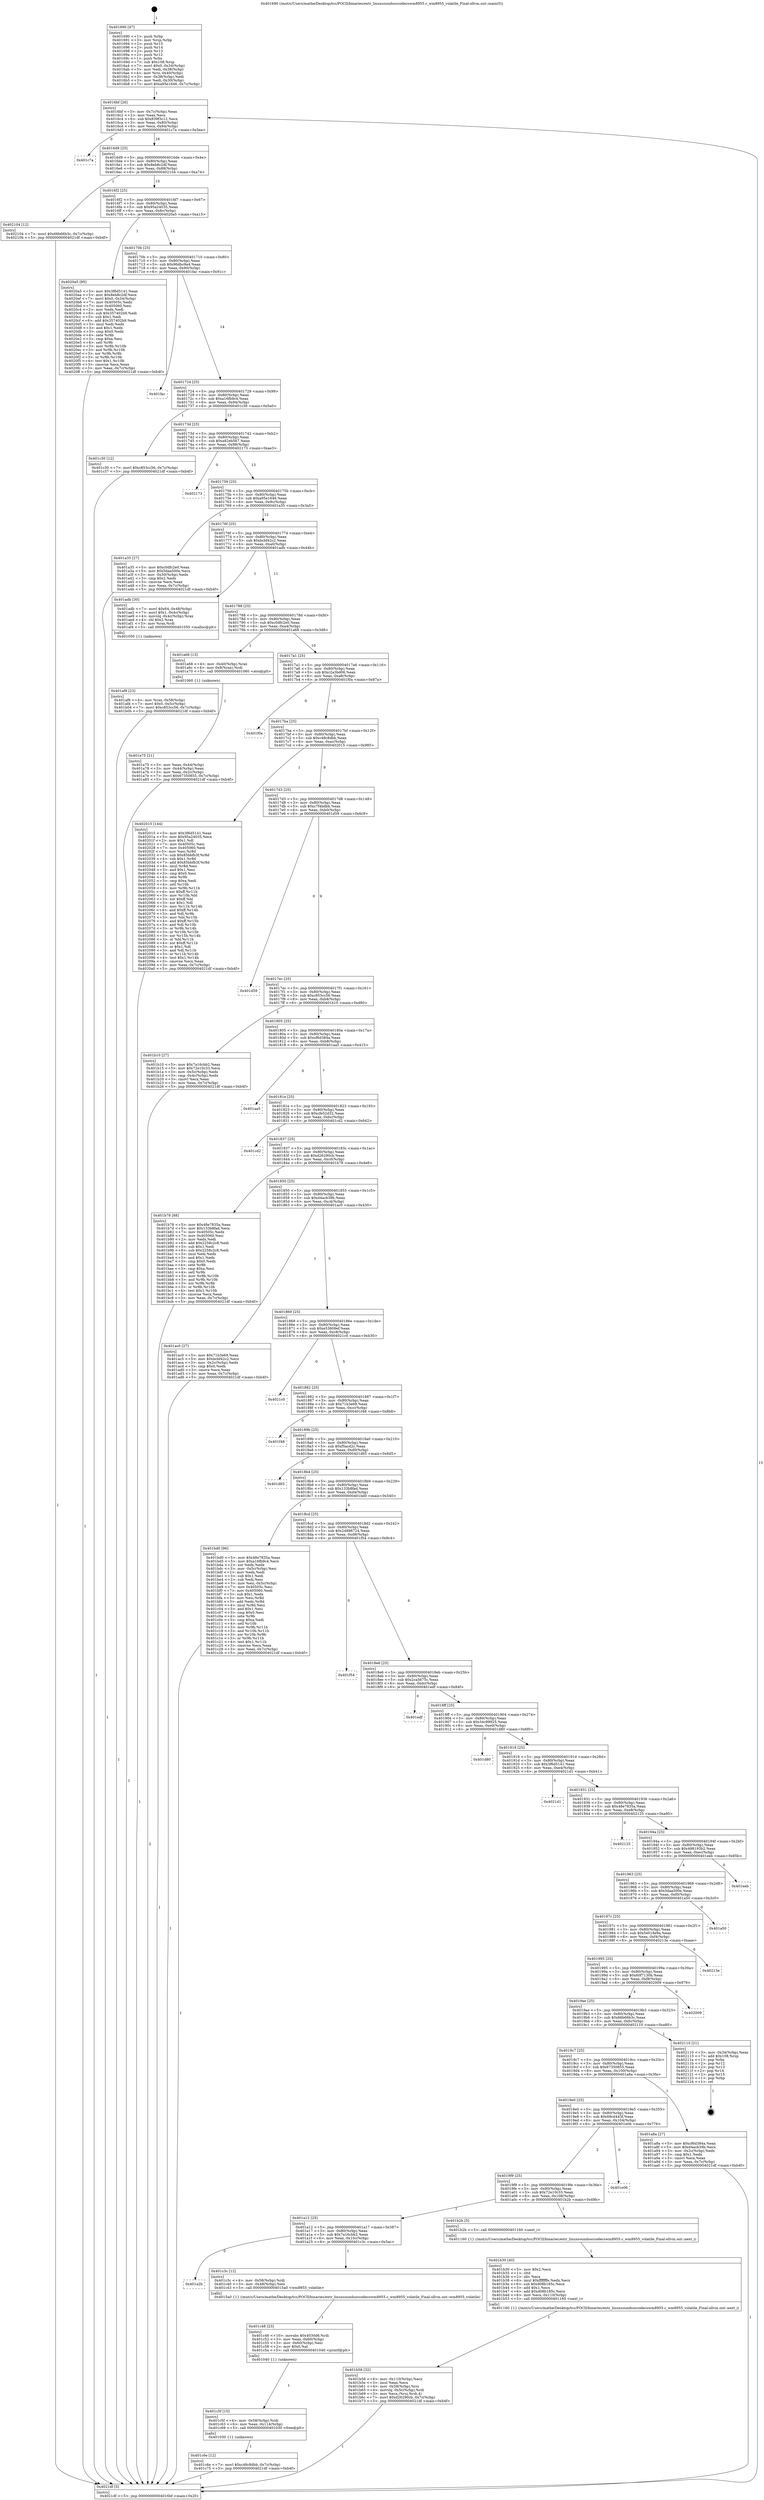 digraph "0x401690" {
  label = "0x401690 (/mnt/c/Users/mathe/Desktop/tcc/POCII/binaries/extr_linuxsoundsoccodecswm8955.c_wm8955_volatile_Final-ollvm.out::main(0))"
  labelloc = "t"
  node[shape=record]

  Entry [label="",width=0.3,height=0.3,shape=circle,fillcolor=black,style=filled]
  "0x4016bf" [label="{
     0x4016bf [26]\l
     | [instrs]\l
     &nbsp;&nbsp;0x4016bf \<+3\>: mov -0x7c(%rbp),%eax\l
     &nbsp;&nbsp;0x4016c2 \<+2\>: mov %eax,%ecx\l
     &nbsp;&nbsp;0x4016c4 \<+6\>: sub $0x839f3c12,%ecx\l
     &nbsp;&nbsp;0x4016ca \<+3\>: mov %eax,-0x80(%rbp)\l
     &nbsp;&nbsp;0x4016cd \<+6\>: mov %ecx,-0x84(%rbp)\l
     &nbsp;&nbsp;0x4016d3 \<+6\>: je 0000000000401c7a \<main+0x5ea\>\l
  }"]
  "0x401c7a" [label="{
     0x401c7a\l
  }", style=dashed]
  "0x4016d9" [label="{
     0x4016d9 [25]\l
     | [instrs]\l
     &nbsp;&nbsp;0x4016d9 \<+5\>: jmp 00000000004016de \<main+0x4e\>\l
     &nbsp;&nbsp;0x4016de \<+3\>: mov -0x80(%rbp),%eax\l
     &nbsp;&nbsp;0x4016e1 \<+5\>: sub $0x8eb8c2df,%eax\l
     &nbsp;&nbsp;0x4016e6 \<+6\>: mov %eax,-0x88(%rbp)\l
     &nbsp;&nbsp;0x4016ec \<+6\>: je 0000000000402104 \<main+0xa74\>\l
  }"]
  Exit [label="",width=0.3,height=0.3,shape=circle,fillcolor=black,style=filled,peripheries=2]
  "0x402104" [label="{
     0x402104 [12]\l
     | [instrs]\l
     &nbsp;&nbsp;0x402104 \<+7\>: movl $0x66b66b3c,-0x7c(%rbp)\l
     &nbsp;&nbsp;0x40210b \<+5\>: jmp 00000000004021df \<main+0xb4f\>\l
  }"]
  "0x4016f2" [label="{
     0x4016f2 [25]\l
     | [instrs]\l
     &nbsp;&nbsp;0x4016f2 \<+5\>: jmp 00000000004016f7 \<main+0x67\>\l
     &nbsp;&nbsp;0x4016f7 \<+3\>: mov -0x80(%rbp),%eax\l
     &nbsp;&nbsp;0x4016fa \<+5\>: sub $0x95a24035,%eax\l
     &nbsp;&nbsp;0x4016ff \<+6\>: mov %eax,-0x8c(%rbp)\l
     &nbsp;&nbsp;0x401705 \<+6\>: je 00000000004020a5 \<main+0xa15\>\l
  }"]
  "0x401c6e" [label="{
     0x401c6e [12]\l
     | [instrs]\l
     &nbsp;&nbsp;0x401c6e \<+7\>: movl $0xc48c8dbb,-0x7c(%rbp)\l
     &nbsp;&nbsp;0x401c75 \<+5\>: jmp 00000000004021df \<main+0xb4f\>\l
  }"]
  "0x4020a5" [label="{
     0x4020a5 [95]\l
     | [instrs]\l
     &nbsp;&nbsp;0x4020a5 \<+5\>: mov $0x3f6d5141,%eax\l
     &nbsp;&nbsp;0x4020aa \<+5\>: mov $0x8eb8c2df,%ecx\l
     &nbsp;&nbsp;0x4020af \<+7\>: movl $0x0,-0x34(%rbp)\l
     &nbsp;&nbsp;0x4020b6 \<+7\>: mov 0x40505c,%edx\l
     &nbsp;&nbsp;0x4020bd \<+7\>: mov 0x405060,%esi\l
     &nbsp;&nbsp;0x4020c4 \<+2\>: mov %edx,%edi\l
     &nbsp;&nbsp;0x4020c6 \<+6\>: sub $0x357402b9,%edi\l
     &nbsp;&nbsp;0x4020cc \<+3\>: sub $0x1,%edi\l
     &nbsp;&nbsp;0x4020cf \<+6\>: add $0x357402b9,%edi\l
     &nbsp;&nbsp;0x4020d5 \<+3\>: imul %edi,%edx\l
     &nbsp;&nbsp;0x4020d8 \<+3\>: and $0x1,%edx\l
     &nbsp;&nbsp;0x4020db \<+3\>: cmp $0x0,%edx\l
     &nbsp;&nbsp;0x4020de \<+4\>: sete %r8b\l
     &nbsp;&nbsp;0x4020e2 \<+3\>: cmp $0xa,%esi\l
     &nbsp;&nbsp;0x4020e5 \<+4\>: setl %r9b\l
     &nbsp;&nbsp;0x4020e9 \<+3\>: mov %r8b,%r10b\l
     &nbsp;&nbsp;0x4020ec \<+3\>: and %r9b,%r10b\l
     &nbsp;&nbsp;0x4020ef \<+3\>: xor %r9b,%r8b\l
     &nbsp;&nbsp;0x4020f2 \<+3\>: or %r8b,%r10b\l
     &nbsp;&nbsp;0x4020f5 \<+4\>: test $0x1,%r10b\l
     &nbsp;&nbsp;0x4020f9 \<+3\>: cmovne %ecx,%eax\l
     &nbsp;&nbsp;0x4020fc \<+3\>: mov %eax,-0x7c(%rbp)\l
     &nbsp;&nbsp;0x4020ff \<+5\>: jmp 00000000004021df \<main+0xb4f\>\l
  }"]
  "0x40170b" [label="{
     0x40170b [25]\l
     | [instrs]\l
     &nbsp;&nbsp;0x40170b \<+5\>: jmp 0000000000401710 \<main+0x80\>\l
     &nbsp;&nbsp;0x401710 \<+3\>: mov -0x80(%rbp),%eax\l
     &nbsp;&nbsp;0x401713 \<+5\>: sub $0x96dbc9a4,%eax\l
     &nbsp;&nbsp;0x401718 \<+6\>: mov %eax,-0x90(%rbp)\l
     &nbsp;&nbsp;0x40171e \<+6\>: je 0000000000401fac \<main+0x91c\>\l
  }"]
  "0x401c5f" [label="{
     0x401c5f [15]\l
     | [instrs]\l
     &nbsp;&nbsp;0x401c5f \<+4\>: mov -0x58(%rbp),%rdi\l
     &nbsp;&nbsp;0x401c63 \<+6\>: mov %eax,-0x114(%rbp)\l
     &nbsp;&nbsp;0x401c69 \<+5\>: call 0000000000401030 \<free@plt\>\l
     | [calls]\l
     &nbsp;&nbsp;0x401030 \{1\} (unknown)\l
  }"]
  "0x401fac" [label="{
     0x401fac\l
  }", style=dashed]
  "0x401724" [label="{
     0x401724 [25]\l
     | [instrs]\l
     &nbsp;&nbsp;0x401724 \<+5\>: jmp 0000000000401729 \<main+0x99\>\l
     &nbsp;&nbsp;0x401729 \<+3\>: mov -0x80(%rbp),%eax\l
     &nbsp;&nbsp;0x40172c \<+5\>: sub $0xa16fb9c4,%eax\l
     &nbsp;&nbsp;0x401731 \<+6\>: mov %eax,-0x94(%rbp)\l
     &nbsp;&nbsp;0x401737 \<+6\>: je 0000000000401c30 \<main+0x5a0\>\l
  }"]
  "0x401c48" [label="{
     0x401c48 [23]\l
     | [instrs]\l
     &nbsp;&nbsp;0x401c48 \<+10\>: movabs $0x4030d6,%rdi\l
     &nbsp;&nbsp;0x401c52 \<+3\>: mov %eax,-0x60(%rbp)\l
     &nbsp;&nbsp;0x401c55 \<+3\>: mov -0x60(%rbp),%esi\l
     &nbsp;&nbsp;0x401c58 \<+2\>: mov $0x0,%al\l
     &nbsp;&nbsp;0x401c5a \<+5\>: call 0000000000401040 \<printf@plt\>\l
     | [calls]\l
     &nbsp;&nbsp;0x401040 \{1\} (unknown)\l
  }"]
  "0x401c30" [label="{
     0x401c30 [12]\l
     | [instrs]\l
     &nbsp;&nbsp;0x401c30 \<+7\>: movl $0xc853cc56,-0x7c(%rbp)\l
     &nbsp;&nbsp;0x401c37 \<+5\>: jmp 00000000004021df \<main+0xb4f\>\l
  }"]
  "0x40173d" [label="{
     0x40173d [25]\l
     | [instrs]\l
     &nbsp;&nbsp;0x40173d \<+5\>: jmp 0000000000401742 \<main+0xb2\>\l
     &nbsp;&nbsp;0x401742 \<+3\>: mov -0x80(%rbp),%eax\l
     &nbsp;&nbsp;0x401745 \<+5\>: sub $0xa82eb567,%eax\l
     &nbsp;&nbsp;0x40174a \<+6\>: mov %eax,-0x98(%rbp)\l
     &nbsp;&nbsp;0x401750 \<+6\>: je 0000000000402173 \<main+0xae3\>\l
  }"]
  "0x401a2b" [label="{
     0x401a2b\l
  }", style=dashed]
  "0x402173" [label="{
     0x402173\l
  }", style=dashed]
  "0x401756" [label="{
     0x401756 [25]\l
     | [instrs]\l
     &nbsp;&nbsp;0x401756 \<+5\>: jmp 000000000040175b \<main+0xcb\>\l
     &nbsp;&nbsp;0x40175b \<+3\>: mov -0x80(%rbp),%eax\l
     &nbsp;&nbsp;0x40175e \<+5\>: sub $0xa95e1646,%eax\l
     &nbsp;&nbsp;0x401763 \<+6\>: mov %eax,-0x9c(%rbp)\l
     &nbsp;&nbsp;0x401769 \<+6\>: je 0000000000401a35 \<main+0x3a5\>\l
  }"]
  "0x401c3c" [label="{
     0x401c3c [12]\l
     | [instrs]\l
     &nbsp;&nbsp;0x401c3c \<+4\>: mov -0x58(%rbp),%rdi\l
     &nbsp;&nbsp;0x401c40 \<+3\>: mov -0x48(%rbp),%esi\l
     &nbsp;&nbsp;0x401c43 \<+5\>: call 00000000004015a0 \<wm8955_volatile\>\l
     | [calls]\l
     &nbsp;&nbsp;0x4015a0 \{1\} (/mnt/c/Users/mathe/Desktop/tcc/POCII/binaries/extr_linuxsoundsoccodecswm8955.c_wm8955_volatile_Final-ollvm.out::wm8955_volatile)\l
  }"]
  "0x401a35" [label="{
     0x401a35 [27]\l
     | [instrs]\l
     &nbsp;&nbsp;0x401a35 \<+5\>: mov $0xc0dfc2e0,%eax\l
     &nbsp;&nbsp;0x401a3a \<+5\>: mov $0x5daa500e,%ecx\l
     &nbsp;&nbsp;0x401a3f \<+3\>: mov -0x30(%rbp),%edx\l
     &nbsp;&nbsp;0x401a42 \<+3\>: cmp $0x2,%edx\l
     &nbsp;&nbsp;0x401a45 \<+3\>: cmovne %ecx,%eax\l
     &nbsp;&nbsp;0x401a48 \<+3\>: mov %eax,-0x7c(%rbp)\l
     &nbsp;&nbsp;0x401a4b \<+5\>: jmp 00000000004021df \<main+0xb4f\>\l
  }"]
  "0x40176f" [label="{
     0x40176f [25]\l
     | [instrs]\l
     &nbsp;&nbsp;0x40176f \<+5\>: jmp 0000000000401774 \<main+0xe4\>\l
     &nbsp;&nbsp;0x401774 \<+3\>: mov -0x80(%rbp),%eax\l
     &nbsp;&nbsp;0x401777 \<+5\>: sub $0xbcbf42c2,%eax\l
     &nbsp;&nbsp;0x40177c \<+6\>: mov %eax,-0xa0(%rbp)\l
     &nbsp;&nbsp;0x401782 \<+6\>: je 0000000000401adb \<main+0x44b\>\l
  }"]
  "0x4021df" [label="{
     0x4021df [5]\l
     | [instrs]\l
     &nbsp;&nbsp;0x4021df \<+5\>: jmp 00000000004016bf \<main+0x2f\>\l
  }"]
  "0x401690" [label="{
     0x401690 [47]\l
     | [instrs]\l
     &nbsp;&nbsp;0x401690 \<+1\>: push %rbp\l
     &nbsp;&nbsp;0x401691 \<+3\>: mov %rsp,%rbp\l
     &nbsp;&nbsp;0x401694 \<+2\>: push %r15\l
     &nbsp;&nbsp;0x401696 \<+2\>: push %r14\l
     &nbsp;&nbsp;0x401698 \<+2\>: push %r13\l
     &nbsp;&nbsp;0x40169a \<+2\>: push %r12\l
     &nbsp;&nbsp;0x40169c \<+1\>: push %rbx\l
     &nbsp;&nbsp;0x40169d \<+7\>: sub $0x108,%rsp\l
     &nbsp;&nbsp;0x4016a4 \<+7\>: movl $0x0,-0x34(%rbp)\l
     &nbsp;&nbsp;0x4016ab \<+3\>: mov %edi,-0x38(%rbp)\l
     &nbsp;&nbsp;0x4016ae \<+4\>: mov %rsi,-0x40(%rbp)\l
     &nbsp;&nbsp;0x4016b2 \<+3\>: mov -0x38(%rbp),%edi\l
     &nbsp;&nbsp;0x4016b5 \<+3\>: mov %edi,-0x30(%rbp)\l
     &nbsp;&nbsp;0x4016b8 \<+7\>: movl $0xa95e1646,-0x7c(%rbp)\l
  }"]
  "0x401b58" [label="{
     0x401b58 [32]\l
     | [instrs]\l
     &nbsp;&nbsp;0x401b58 \<+6\>: mov -0x110(%rbp),%ecx\l
     &nbsp;&nbsp;0x401b5e \<+3\>: imul %eax,%ecx\l
     &nbsp;&nbsp;0x401b61 \<+4\>: mov -0x58(%rbp),%rsi\l
     &nbsp;&nbsp;0x401b65 \<+4\>: movslq -0x5c(%rbp),%rdi\l
     &nbsp;&nbsp;0x401b69 \<+3\>: mov %ecx,(%rsi,%rdi,4)\l
     &nbsp;&nbsp;0x401b6c \<+7\>: movl $0xd26290cb,-0x7c(%rbp)\l
     &nbsp;&nbsp;0x401b73 \<+5\>: jmp 00000000004021df \<main+0xb4f\>\l
  }"]
  "0x401adb" [label="{
     0x401adb [30]\l
     | [instrs]\l
     &nbsp;&nbsp;0x401adb \<+7\>: movl $0x64,-0x48(%rbp)\l
     &nbsp;&nbsp;0x401ae2 \<+7\>: movl $0x1,-0x4c(%rbp)\l
     &nbsp;&nbsp;0x401ae9 \<+4\>: movslq -0x4c(%rbp),%rax\l
     &nbsp;&nbsp;0x401aed \<+4\>: shl $0x2,%rax\l
     &nbsp;&nbsp;0x401af1 \<+3\>: mov %rax,%rdi\l
     &nbsp;&nbsp;0x401af4 \<+5\>: call 0000000000401050 \<malloc@plt\>\l
     | [calls]\l
     &nbsp;&nbsp;0x401050 \{1\} (unknown)\l
  }"]
  "0x401788" [label="{
     0x401788 [25]\l
     | [instrs]\l
     &nbsp;&nbsp;0x401788 \<+5\>: jmp 000000000040178d \<main+0xfd\>\l
     &nbsp;&nbsp;0x40178d \<+3\>: mov -0x80(%rbp),%eax\l
     &nbsp;&nbsp;0x401790 \<+5\>: sub $0xc0dfc2e0,%eax\l
     &nbsp;&nbsp;0x401795 \<+6\>: mov %eax,-0xa4(%rbp)\l
     &nbsp;&nbsp;0x40179b \<+6\>: je 0000000000401a68 \<main+0x3d8\>\l
  }"]
  "0x401b30" [label="{
     0x401b30 [40]\l
     | [instrs]\l
     &nbsp;&nbsp;0x401b30 \<+5\>: mov $0x2,%ecx\l
     &nbsp;&nbsp;0x401b35 \<+1\>: cltd\l
     &nbsp;&nbsp;0x401b36 \<+2\>: idiv %ecx\l
     &nbsp;&nbsp;0x401b38 \<+6\>: imul $0xfffffffe,%edx,%ecx\l
     &nbsp;&nbsp;0x401b3e \<+6\>: sub $0xd08b185c,%ecx\l
     &nbsp;&nbsp;0x401b44 \<+3\>: add $0x1,%ecx\l
     &nbsp;&nbsp;0x401b47 \<+6\>: add $0xd08b185c,%ecx\l
     &nbsp;&nbsp;0x401b4d \<+6\>: mov %ecx,-0x110(%rbp)\l
     &nbsp;&nbsp;0x401b53 \<+5\>: call 0000000000401160 \<next_i\>\l
     | [calls]\l
     &nbsp;&nbsp;0x401160 \{1\} (/mnt/c/Users/mathe/Desktop/tcc/POCII/binaries/extr_linuxsoundsoccodecswm8955.c_wm8955_volatile_Final-ollvm.out::next_i)\l
  }"]
  "0x401a68" [label="{
     0x401a68 [13]\l
     | [instrs]\l
     &nbsp;&nbsp;0x401a68 \<+4\>: mov -0x40(%rbp),%rax\l
     &nbsp;&nbsp;0x401a6c \<+4\>: mov 0x8(%rax),%rdi\l
     &nbsp;&nbsp;0x401a70 \<+5\>: call 0000000000401060 \<atoi@plt\>\l
     | [calls]\l
     &nbsp;&nbsp;0x401060 \{1\} (unknown)\l
  }"]
  "0x4017a1" [label="{
     0x4017a1 [25]\l
     | [instrs]\l
     &nbsp;&nbsp;0x4017a1 \<+5\>: jmp 00000000004017a6 \<main+0x116\>\l
     &nbsp;&nbsp;0x4017a6 \<+3\>: mov -0x80(%rbp),%eax\l
     &nbsp;&nbsp;0x4017a9 \<+5\>: sub $0xc2a3bd06,%eax\l
     &nbsp;&nbsp;0x4017ae \<+6\>: mov %eax,-0xa8(%rbp)\l
     &nbsp;&nbsp;0x4017b4 \<+6\>: je 0000000000401f0a \<main+0x87a\>\l
  }"]
  "0x401a75" [label="{
     0x401a75 [21]\l
     | [instrs]\l
     &nbsp;&nbsp;0x401a75 \<+3\>: mov %eax,-0x44(%rbp)\l
     &nbsp;&nbsp;0x401a78 \<+3\>: mov -0x44(%rbp),%eax\l
     &nbsp;&nbsp;0x401a7b \<+3\>: mov %eax,-0x2c(%rbp)\l
     &nbsp;&nbsp;0x401a7e \<+7\>: movl $0x67350855,-0x7c(%rbp)\l
     &nbsp;&nbsp;0x401a85 \<+5\>: jmp 00000000004021df \<main+0xb4f\>\l
  }"]
  "0x401a12" [label="{
     0x401a12 [25]\l
     | [instrs]\l
     &nbsp;&nbsp;0x401a12 \<+5\>: jmp 0000000000401a17 \<main+0x387\>\l
     &nbsp;&nbsp;0x401a17 \<+3\>: mov -0x80(%rbp),%eax\l
     &nbsp;&nbsp;0x401a1a \<+5\>: sub $0x7a16cbb2,%eax\l
     &nbsp;&nbsp;0x401a1f \<+6\>: mov %eax,-0x10c(%rbp)\l
     &nbsp;&nbsp;0x401a25 \<+6\>: je 0000000000401c3c \<main+0x5ac\>\l
  }"]
  "0x401f0a" [label="{
     0x401f0a\l
  }", style=dashed]
  "0x4017ba" [label="{
     0x4017ba [25]\l
     | [instrs]\l
     &nbsp;&nbsp;0x4017ba \<+5\>: jmp 00000000004017bf \<main+0x12f\>\l
     &nbsp;&nbsp;0x4017bf \<+3\>: mov -0x80(%rbp),%eax\l
     &nbsp;&nbsp;0x4017c2 \<+5\>: sub $0xc48c8dbb,%eax\l
     &nbsp;&nbsp;0x4017c7 \<+6\>: mov %eax,-0xac(%rbp)\l
     &nbsp;&nbsp;0x4017cd \<+6\>: je 0000000000402015 \<main+0x985\>\l
  }"]
  "0x401b2b" [label="{
     0x401b2b [5]\l
     | [instrs]\l
     &nbsp;&nbsp;0x401b2b \<+5\>: call 0000000000401160 \<next_i\>\l
     | [calls]\l
     &nbsp;&nbsp;0x401160 \{1\} (/mnt/c/Users/mathe/Desktop/tcc/POCII/binaries/extr_linuxsoundsoccodecswm8955.c_wm8955_volatile_Final-ollvm.out::next_i)\l
  }"]
  "0x402015" [label="{
     0x402015 [144]\l
     | [instrs]\l
     &nbsp;&nbsp;0x402015 \<+5\>: mov $0x3f6d5141,%eax\l
     &nbsp;&nbsp;0x40201a \<+5\>: mov $0x95a24035,%ecx\l
     &nbsp;&nbsp;0x40201f \<+2\>: mov $0x1,%dl\l
     &nbsp;&nbsp;0x402021 \<+7\>: mov 0x40505c,%esi\l
     &nbsp;&nbsp;0x402028 \<+7\>: mov 0x405060,%edi\l
     &nbsp;&nbsp;0x40202f \<+3\>: mov %esi,%r8d\l
     &nbsp;&nbsp;0x402032 \<+7\>: sub $0x85bbfb3f,%r8d\l
     &nbsp;&nbsp;0x402039 \<+4\>: sub $0x1,%r8d\l
     &nbsp;&nbsp;0x40203d \<+7\>: add $0x85bbfb3f,%r8d\l
     &nbsp;&nbsp;0x402044 \<+4\>: imul %r8d,%esi\l
     &nbsp;&nbsp;0x402048 \<+3\>: and $0x1,%esi\l
     &nbsp;&nbsp;0x40204b \<+3\>: cmp $0x0,%esi\l
     &nbsp;&nbsp;0x40204e \<+4\>: sete %r9b\l
     &nbsp;&nbsp;0x402052 \<+3\>: cmp $0xa,%edi\l
     &nbsp;&nbsp;0x402055 \<+4\>: setl %r10b\l
     &nbsp;&nbsp;0x402059 \<+3\>: mov %r9b,%r11b\l
     &nbsp;&nbsp;0x40205c \<+4\>: xor $0xff,%r11b\l
     &nbsp;&nbsp;0x402060 \<+3\>: mov %r10b,%bl\l
     &nbsp;&nbsp;0x402063 \<+3\>: xor $0xff,%bl\l
     &nbsp;&nbsp;0x402066 \<+3\>: xor $0x1,%dl\l
     &nbsp;&nbsp;0x402069 \<+3\>: mov %r11b,%r14b\l
     &nbsp;&nbsp;0x40206c \<+4\>: and $0xff,%r14b\l
     &nbsp;&nbsp;0x402070 \<+3\>: and %dl,%r9b\l
     &nbsp;&nbsp;0x402073 \<+3\>: mov %bl,%r15b\l
     &nbsp;&nbsp;0x402076 \<+4\>: and $0xff,%r15b\l
     &nbsp;&nbsp;0x40207a \<+3\>: and %dl,%r10b\l
     &nbsp;&nbsp;0x40207d \<+3\>: or %r9b,%r14b\l
     &nbsp;&nbsp;0x402080 \<+3\>: or %r10b,%r15b\l
     &nbsp;&nbsp;0x402083 \<+3\>: xor %r15b,%r14b\l
     &nbsp;&nbsp;0x402086 \<+3\>: or %bl,%r11b\l
     &nbsp;&nbsp;0x402089 \<+4\>: xor $0xff,%r11b\l
     &nbsp;&nbsp;0x40208d \<+3\>: or $0x1,%dl\l
     &nbsp;&nbsp;0x402090 \<+3\>: and %dl,%r11b\l
     &nbsp;&nbsp;0x402093 \<+3\>: or %r11b,%r14b\l
     &nbsp;&nbsp;0x402096 \<+4\>: test $0x1,%r14b\l
     &nbsp;&nbsp;0x40209a \<+3\>: cmovne %ecx,%eax\l
     &nbsp;&nbsp;0x40209d \<+3\>: mov %eax,-0x7c(%rbp)\l
     &nbsp;&nbsp;0x4020a0 \<+5\>: jmp 00000000004021df \<main+0xb4f\>\l
  }"]
  "0x4017d3" [label="{
     0x4017d3 [25]\l
     | [instrs]\l
     &nbsp;&nbsp;0x4017d3 \<+5\>: jmp 00000000004017d8 \<main+0x148\>\l
     &nbsp;&nbsp;0x4017d8 \<+3\>: mov -0x80(%rbp),%eax\l
     &nbsp;&nbsp;0x4017db \<+5\>: sub $0xc7f4bdbb,%eax\l
     &nbsp;&nbsp;0x4017e0 \<+6\>: mov %eax,-0xb0(%rbp)\l
     &nbsp;&nbsp;0x4017e6 \<+6\>: je 0000000000401d59 \<main+0x6c9\>\l
  }"]
  "0x4019f9" [label="{
     0x4019f9 [25]\l
     | [instrs]\l
     &nbsp;&nbsp;0x4019f9 \<+5\>: jmp 00000000004019fe \<main+0x36e\>\l
     &nbsp;&nbsp;0x4019fe \<+3\>: mov -0x80(%rbp),%eax\l
     &nbsp;&nbsp;0x401a01 \<+5\>: sub $0x72e10c33,%eax\l
     &nbsp;&nbsp;0x401a06 \<+6\>: mov %eax,-0x108(%rbp)\l
     &nbsp;&nbsp;0x401a0c \<+6\>: je 0000000000401b2b \<main+0x49b\>\l
  }"]
  "0x401d59" [label="{
     0x401d59\l
  }", style=dashed]
  "0x4017ec" [label="{
     0x4017ec [25]\l
     | [instrs]\l
     &nbsp;&nbsp;0x4017ec \<+5\>: jmp 00000000004017f1 \<main+0x161\>\l
     &nbsp;&nbsp;0x4017f1 \<+3\>: mov -0x80(%rbp),%eax\l
     &nbsp;&nbsp;0x4017f4 \<+5\>: sub $0xc853cc56,%eax\l
     &nbsp;&nbsp;0x4017f9 \<+6\>: mov %eax,-0xb4(%rbp)\l
     &nbsp;&nbsp;0x4017ff \<+6\>: je 0000000000401b10 \<main+0x480\>\l
  }"]
  "0x401e06" [label="{
     0x401e06\l
  }", style=dashed]
  "0x401b10" [label="{
     0x401b10 [27]\l
     | [instrs]\l
     &nbsp;&nbsp;0x401b10 \<+5\>: mov $0x7a16cbb2,%eax\l
     &nbsp;&nbsp;0x401b15 \<+5\>: mov $0x72e10c33,%ecx\l
     &nbsp;&nbsp;0x401b1a \<+3\>: mov -0x5c(%rbp),%edx\l
     &nbsp;&nbsp;0x401b1d \<+3\>: cmp -0x4c(%rbp),%edx\l
     &nbsp;&nbsp;0x401b20 \<+3\>: cmovl %ecx,%eax\l
     &nbsp;&nbsp;0x401b23 \<+3\>: mov %eax,-0x7c(%rbp)\l
     &nbsp;&nbsp;0x401b26 \<+5\>: jmp 00000000004021df \<main+0xb4f\>\l
  }"]
  "0x401805" [label="{
     0x401805 [25]\l
     | [instrs]\l
     &nbsp;&nbsp;0x401805 \<+5\>: jmp 000000000040180a \<main+0x17a\>\l
     &nbsp;&nbsp;0x40180a \<+3\>: mov -0x80(%rbp),%eax\l
     &nbsp;&nbsp;0x40180d \<+5\>: sub $0xcf6d384a,%eax\l
     &nbsp;&nbsp;0x401812 \<+6\>: mov %eax,-0xb8(%rbp)\l
     &nbsp;&nbsp;0x401818 \<+6\>: je 0000000000401aa5 \<main+0x415\>\l
  }"]
  "0x401af9" [label="{
     0x401af9 [23]\l
     | [instrs]\l
     &nbsp;&nbsp;0x401af9 \<+4\>: mov %rax,-0x58(%rbp)\l
     &nbsp;&nbsp;0x401afd \<+7\>: movl $0x0,-0x5c(%rbp)\l
     &nbsp;&nbsp;0x401b04 \<+7\>: movl $0xc853cc56,-0x7c(%rbp)\l
     &nbsp;&nbsp;0x401b0b \<+5\>: jmp 00000000004021df \<main+0xb4f\>\l
  }"]
  "0x401aa5" [label="{
     0x401aa5\l
  }", style=dashed]
  "0x40181e" [label="{
     0x40181e [25]\l
     | [instrs]\l
     &nbsp;&nbsp;0x40181e \<+5\>: jmp 0000000000401823 \<main+0x193\>\l
     &nbsp;&nbsp;0x401823 \<+3\>: mov -0x80(%rbp),%eax\l
     &nbsp;&nbsp;0x401826 \<+5\>: sub $0xcfe52d32,%eax\l
     &nbsp;&nbsp;0x40182b \<+6\>: mov %eax,-0xbc(%rbp)\l
     &nbsp;&nbsp;0x401831 \<+6\>: je 0000000000401cd2 \<main+0x642\>\l
  }"]
  "0x4019e0" [label="{
     0x4019e0 [25]\l
     | [instrs]\l
     &nbsp;&nbsp;0x4019e0 \<+5\>: jmp 00000000004019e5 \<main+0x355\>\l
     &nbsp;&nbsp;0x4019e5 \<+3\>: mov -0x80(%rbp),%eax\l
     &nbsp;&nbsp;0x4019e8 \<+5\>: sub $0x69cd443f,%eax\l
     &nbsp;&nbsp;0x4019ed \<+6\>: mov %eax,-0x104(%rbp)\l
     &nbsp;&nbsp;0x4019f3 \<+6\>: je 0000000000401e06 \<main+0x776\>\l
  }"]
  "0x401cd2" [label="{
     0x401cd2\l
  }", style=dashed]
  "0x401837" [label="{
     0x401837 [25]\l
     | [instrs]\l
     &nbsp;&nbsp;0x401837 \<+5\>: jmp 000000000040183c \<main+0x1ac\>\l
     &nbsp;&nbsp;0x40183c \<+3\>: mov -0x80(%rbp),%eax\l
     &nbsp;&nbsp;0x40183f \<+5\>: sub $0xd26290cb,%eax\l
     &nbsp;&nbsp;0x401844 \<+6\>: mov %eax,-0xc0(%rbp)\l
     &nbsp;&nbsp;0x40184a \<+6\>: je 0000000000401b78 \<main+0x4e8\>\l
  }"]
  "0x401a8a" [label="{
     0x401a8a [27]\l
     | [instrs]\l
     &nbsp;&nbsp;0x401a8a \<+5\>: mov $0xcf6d384a,%eax\l
     &nbsp;&nbsp;0x401a8f \<+5\>: mov $0xd4acb39b,%ecx\l
     &nbsp;&nbsp;0x401a94 \<+3\>: mov -0x2c(%rbp),%edx\l
     &nbsp;&nbsp;0x401a97 \<+3\>: cmp $0x1,%edx\l
     &nbsp;&nbsp;0x401a9a \<+3\>: cmovl %ecx,%eax\l
     &nbsp;&nbsp;0x401a9d \<+3\>: mov %eax,-0x7c(%rbp)\l
     &nbsp;&nbsp;0x401aa0 \<+5\>: jmp 00000000004021df \<main+0xb4f\>\l
  }"]
  "0x401b78" [label="{
     0x401b78 [88]\l
     | [instrs]\l
     &nbsp;&nbsp;0x401b78 \<+5\>: mov $0x48e7835a,%eax\l
     &nbsp;&nbsp;0x401b7d \<+5\>: mov $0x133b8fad,%ecx\l
     &nbsp;&nbsp;0x401b82 \<+7\>: mov 0x40505c,%edx\l
     &nbsp;&nbsp;0x401b89 \<+7\>: mov 0x405060,%esi\l
     &nbsp;&nbsp;0x401b90 \<+2\>: mov %edx,%edi\l
     &nbsp;&nbsp;0x401b92 \<+6\>: add $0x2258c2c8,%edi\l
     &nbsp;&nbsp;0x401b98 \<+3\>: sub $0x1,%edi\l
     &nbsp;&nbsp;0x401b9b \<+6\>: sub $0x2258c2c8,%edi\l
     &nbsp;&nbsp;0x401ba1 \<+3\>: imul %edi,%edx\l
     &nbsp;&nbsp;0x401ba4 \<+3\>: and $0x1,%edx\l
     &nbsp;&nbsp;0x401ba7 \<+3\>: cmp $0x0,%edx\l
     &nbsp;&nbsp;0x401baa \<+4\>: sete %r8b\l
     &nbsp;&nbsp;0x401bae \<+3\>: cmp $0xa,%esi\l
     &nbsp;&nbsp;0x401bb1 \<+4\>: setl %r9b\l
     &nbsp;&nbsp;0x401bb5 \<+3\>: mov %r8b,%r10b\l
     &nbsp;&nbsp;0x401bb8 \<+3\>: and %r9b,%r10b\l
     &nbsp;&nbsp;0x401bbb \<+3\>: xor %r9b,%r8b\l
     &nbsp;&nbsp;0x401bbe \<+3\>: or %r8b,%r10b\l
     &nbsp;&nbsp;0x401bc1 \<+4\>: test $0x1,%r10b\l
     &nbsp;&nbsp;0x401bc5 \<+3\>: cmovne %ecx,%eax\l
     &nbsp;&nbsp;0x401bc8 \<+3\>: mov %eax,-0x7c(%rbp)\l
     &nbsp;&nbsp;0x401bcb \<+5\>: jmp 00000000004021df \<main+0xb4f\>\l
  }"]
  "0x401850" [label="{
     0x401850 [25]\l
     | [instrs]\l
     &nbsp;&nbsp;0x401850 \<+5\>: jmp 0000000000401855 \<main+0x1c5\>\l
     &nbsp;&nbsp;0x401855 \<+3\>: mov -0x80(%rbp),%eax\l
     &nbsp;&nbsp;0x401858 \<+5\>: sub $0xd4acb39b,%eax\l
     &nbsp;&nbsp;0x40185d \<+6\>: mov %eax,-0xc4(%rbp)\l
     &nbsp;&nbsp;0x401863 \<+6\>: je 0000000000401ac0 \<main+0x430\>\l
  }"]
  "0x4019c7" [label="{
     0x4019c7 [25]\l
     | [instrs]\l
     &nbsp;&nbsp;0x4019c7 \<+5\>: jmp 00000000004019cc \<main+0x33c\>\l
     &nbsp;&nbsp;0x4019cc \<+3\>: mov -0x80(%rbp),%eax\l
     &nbsp;&nbsp;0x4019cf \<+5\>: sub $0x67350855,%eax\l
     &nbsp;&nbsp;0x4019d4 \<+6\>: mov %eax,-0x100(%rbp)\l
     &nbsp;&nbsp;0x4019da \<+6\>: je 0000000000401a8a \<main+0x3fa\>\l
  }"]
  "0x401ac0" [label="{
     0x401ac0 [27]\l
     | [instrs]\l
     &nbsp;&nbsp;0x401ac0 \<+5\>: mov $0x71b3e69,%eax\l
     &nbsp;&nbsp;0x401ac5 \<+5\>: mov $0xbcbf42c2,%ecx\l
     &nbsp;&nbsp;0x401aca \<+3\>: mov -0x2c(%rbp),%edx\l
     &nbsp;&nbsp;0x401acd \<+3\>: cmp $0x0,%edx\l
     &nbsp;&nbsp;0x401ad0 \<+3\>: cmove %ecx,%eax\l
     &nbsp;&nbsp;0x401ad3 \<+3\>: mov %eax,-0x7c(%rbp)\l
     &nbsp;&nbsp;0x401ad6 \<+5\>: jmp 00000000004021df \<main+0xb4f\>\l
  }"]
  "0x401869" [label="{
     0x401869 [25]\l
     | [instrs]\l
     &nbsp;&nbsp;0x401869 \<+5\>: jmp 000000000040186e \<main+0x1de\>\l
     &nbsp;&nbsp;0x40186e \<+3\>: mov -0x80(%rbp),%eax\l
     &nbsp;&nbsp;0x401871 \<+5\>: sub $0xe53609ef,%eax\l
     &nbsp;&nbsp;0x401876 \<+6\>: mov %eax,-0xc8(%rbp)\l
     &nbsp;&nbsp;0x40187c \<+6\>: je 00000000004021c0 \<main+0xb30\>\l
  }"]
  "0x402110" [label="{
     0x402110 [21]\l
     | [instrs]\l
     &nbsp;&nbsp;0x402110 \<+3\>: mov -0x34(%rbp),%eax\l
     &nbsp;&nbsp;0x402113 \<+7\>: add $0x108,%rsp\l
     &nbsp;&nbsp;0x40211a \<+1\>: pop %rbx\l
     &nbsp;&nbsp;0x40211b \<+2\>: pop %r12\l
     &nbsp;&nbsp;0x40211d \<+2\>: pop %r13\l
     &nbsp;&nbsp;0x40211f \<+2\>: pop %r14\l
     &nbsp;&nbsp;0x402121 \<+2\>: pop %r15\l
     &nbsp;&nbsp;0x402123 \<+1\>: pop %rbp\l
     &nbsp;&nbsp;0x402124 \<+1\>: ret\l
  }"]
  "0x4021c0" [label="{
     0x4021c0\l
  }", style=dashed]
  "0x401882" [label="{
     0x401882 [25]\l
     | [instrs]\l
     &nbsp;&nbsp;0x401882 \<+5\>: jmp 0000000000401887 \<main+0x1f7\>\l
     &nbsp;&nbsp;0x401887 \<+3\>: mov -0x80(%rbp),%eax\l
     &nbsp;&nbsp;0x40188a \<+5\>: sub $0x71b3e69,%eax\l
     &nbsp;&nbsp;0x40188f \<+6\>: mov %eax,-0xcc(%rbp)\l
     &nbsp;&nbsp;0x401895 \<+6\>: je 0000000000401f48 \<main+0x8b8\>\l
  }"]
  "0x4019ae" [label="{
     0x4019ae [25]\l
     | [instrs]\l
     &nbsp;&nbsp;0x4019ae \<+5\>: jmp 00000000004019b3 \<main+0x323\>\l
     &nbsp;&nbsp;0x4019b3 \<+3\>: mov -0x80(%rbp),%eax\l
     &nbsp;&nbsp;0x4019b6 \<+5\>: sub $0x66b66b3c,%eax\l
     &nbsp;&nbsp;0x4019bb \<+6\>: mov %eax,-0xfc(%rbp)\l
     &nbsp;&nbsp;0x4019c1 \<+6\>: je 0000000000402110 \<main+0xa80\>\l
  }"]
  "0x401f48" [label="{
     0x401f48\l
  }", style=dashed]
  "0x40189b" [label="{
     0x40189b [25]\l
     | [instrs]\l
     &nbsp;&nbsp;0x40189b \<+5\>: jmp 00000000004018a0 \<main+0x210\>\l
     &nbsp;&nbsp;0x4018a0 \<+3\>: mov -0x80(%rbp),%eax\l
     &nbsp;&nbsp;0x4018a3 \<+5\>: sub $0xf5acd2c,%eax\l
     &nbsp;&nbsp;0x4018a8 \<+6\>: mov %eax,-0xd0(%rbp)\l
     &nbsp;&nbsp;0x4018ae \<+6\>: je 0000000000401d65 \<main+0x6d5\>\l
  }"]
  "0x402009" [label="{
     0x402009\l
  }", style=dashed]
  "0x401d65" [label="{
     0x401d65\l
  }", style=dashed]
  "0x4018b4" [label="{
     0x4018b4 [25]\l
     | [instrs]\l
     &nbsp;&nbsp;0x4018b4 \<+5\>: jmp 00000000004018b9 \<main+0x229\>\l
     &nbsp;&nbsp;0x4018b9 \<+3\>: mov -0x80(%rbp),%eax\l
     &nbsp;&nbsp;0x4018bc \<+5\>: sub $0x133b8fad,%eax\l
     &nbsp;&nbsp;0x4018c1 \<+6\>: mov %eax,-0xd4(%rbp)\l
     &nbsp;&nbsp;0x4018c7 \<+6\>: je 0000000000401bd0 \<main+0x540\>\l
  }"]
  "0x401995" [label="{
     0x401995 [25]\l
     | [instrs]\l
     &nbsp;&nbsp;0x401995 \<+5\>: jmp 000000000040199a \<main+0x30a\>\l
     &nbsp;&nbsp;0x40199a \<+3\>: mov -0x80(%rbp),%eax\l
     &nbsp;&nbsp;0x40199d \<+5\>: sub $0x60f7130b,%eax\l
     &nbsp;&nbsp;0x4019a2 \<+6\>: mov %eax,-0xf8(%rbp)\l
     &nbsp;&nbsp;0x4019a8 \<+6\>: je 0000000000402009 \<main+0x979\>\l
  }"]
  "0x401bd0" [label="{
     0x401bd0 [96]\l
     | [instrs]\l
     &nbsp;&nbsp;0x401bd0 \<+5\>: mov $0x48e7835a,%eax\l
     &nbsp;&nbsp;0x401bd5 \<+5\>: mov $0xa16fb9c4,%ecx\l
     &nbsp;&nbsp;0x401bda \<+2\>: xor %edx,%edx\l
     &nbsp;&nbsp;0x401bdc \<+3\>: mov -0x5c(%rbp),%esi\l
     &nbsp;&nbsp;0x401bdf \<+2\>: mov %edx,%edi\l
     &nbsp;&nbsp;0x401be1 \<+3\>: sub $0x1,%edi\l
     &nbsp;&nbsp;0x401be4 \<+2\>: sub %edi,%esi\l
     &nbsp;&nbsp;0x401be6 \<+3\>: mov %esi,-0x5c(%rbp)\l
     &nbsp;&nbsp;0x401be9 \<+7\>: mov 0x40505c,%esi\l
     &nbsp;&nbsp;0x401bf0 \<+7\>: mov 0x405060,%edi\l
     &nbsp;&nbsp;0x401bf7 \<+3\>: sub $0x1,%edx\l
     &nbsp;&nbsp;0x401bfa \<+3\>: mov %esi,%r8d\l
     &nbsp;&nbsp;0x401bfd \<+3\>: add %edx,%r8d\l
     &nbsp;&nbsp;0x401c00 \<+4\>: imul %r8d,%esi\l
     &nbsp;&nbsp;0x401c04 \<+3\>: and $0x1,%esi\l
     &nbsp;&nbsp;0x401c07 \<+3\>: cmp $0x0,%esi\l
     &nbsp;&nbsp;0x401c0a \<+4\>: sete %r9b\l
     &nbsp;&nbsp;0x401c0e \<+3\>: cmp $0xa,%edi\l
     &nbsp;&nbsp;0x401c11 \<+4\>: setl %r10b\l
     &nbsp;&nbsp;0x401c15 \<+3\>: mov %r9b,%r11b\l
     &nbsp;&nbsp;0x401c18 \<+3\>: and %r10b,%r11b\l
     &nbsp;&nbsp;0x401c1b \<+3\>: xor %r10b,%r9b\l
     &nbsp;&nbsp;0x401c1e \<+3\>: or %r9b,%r11b\l
     &nbsp;&nbsp;0x401c21 \<+4\>: test $0x1,%r11b\l
     &nbsp;&nbsp;0x401c25 \<+3\>: cmovne %ecx,%eax\l
     &nbsp;&nbsp;0x401c28 \<+3\>: mov %eax,-0x7c(%rbp)\l
     &nbsp;&nbsp;0x401c2b \<+5\>: jmp 00000000004021df \<main+0xb4f\>\l
  }"]
  "0x4018cd" [label="{
     0x4018cd [25]\l
     | [instrs]\l
     &nbsp;&nbsp;0x4018cd \<+5\>: jmp 00000000004018d2 \<main+0x242\>\l
     &nbsp;&nbsp;0x4018d2 \<+3\>: mov -0x80(%rbp),%eax\l
     &nbsp;&nbsp;0x4018d5 \<+5\>: sub $0x24886724,%eax\l
     &nbsp;&nbsp;0x4018da \<+6\>: mov %eax,-0xd8(%rbp)\l
     &nbsp;&nbsp;0x4018e0 \<+6\>: je 0000000000401f54 \<main+0x8c4\>\l
  }"]
  "0x40213e" [label="{
     0x40213e\l
  }", style=dashed]
  "0x401f54" [label="{
     0x401f54\l
  }", style=dashed]
  "0x4018e6" [label="{
     0x4018e6 [25]\l
     | [instrs]\l
     &nbsp;&nbsp;0x4018e6 \<+5\>: jmp 00000000004018eb \<main+0x25b\>\l
     &nbsp;&nbsp;0x4018eb \<+3\>: mov -0x80(%rbp),%eax\l
     &nbsp;&nbsp;0x4018ee \<+5\>: sub $0x2ca5675c,%eax\l
     &nbsp;&nbsp;0x4018f3 \<+6\>: mov %eax,-0xdc(%rbp)\l
     &nbsp;&nbsp;0x4018f9 \<+6\>: je 0000000000401edf \<main+0x84f\>\l
  }"]
  "0x40197c" [label="{
     0x40197c [25]\l
     | [instrs]\l
     &nbsp;&nbsp;0x40197c \<+5\>: jmp 0000000000401981 \<main+0x2f1\>\l
     &nbsp;&nbsp;0x401981 \<+3\>: mov -0x80(%rbp),%eax\l
     &nbsp;&nbsp;0x401984 \<+5\>: sub $0x5e018e9a,%eax\l
     &nbsp;&nbsp;0x401989 \<+6\>: mov %eax,-0xf4(%rbp)\l
     &nbsp;&nbsp;0x40198f \<+6\>: je 000000000040213e \<main+0xaae\>\l
  }"]
  "0x401edf" [label="{
     0x401edf\l
  }", style=dashed]
  "0x4018ff" [label="{
     0x4018ff [25]\l
     | [instrs]\l
     &nbsp;&nbsp;0x4018ff \<+5\>: jmp 0000000000401904 \<main+0x274\>\l
     &nbsp;&nbsp;0x401904 \<+3\>: mov -0x80(%rbp),%eax\l
     &nbsp;&nbsp;0x401907 \<+5\>: sub $0x34c89925,%eax\l
     &nbsp;&nbsp;0x40190c \<+6\>: mov %eax,-0xe0(%rbp)\l
     &nbsp;&nbsp;0x401912 \<+6\>: je 0000000000401d80 \<main+0x6f0\>\l
  }"]
  "0x401a50" [label="{
     0x401a50\l
  }", style=dashed]
  "0x401d80" [label="{
     0x401d80\l
  }", style=dashed]
  "0x401918" [label="{
     0x401918 [25]\l
     | [instrs]\l
     &nbsp;&nbsp;0x401918 \<+5\>: jmp 000000000040191d \<main+0x28d\>\l
     &nbsp;&nbsp;0x40191d \<+3\>: mov -0x80(%rbp),%eax\l
     &nbsp;&nbsp;0x401920 \<+5\>: sub $0x3f6d5141,%eax\l
     &nbsp;&nbsp;0x401925 \<+6\>: mov %eax,-0xe4(%rbp)\l
     &nbsp;&nbsp;0x40192b \<+6\>: je 00000000004021d1 \<main+0xb41\>\l
  }"]
  "0x401963" [label="{
     0x401963 [25]\l
     | [instrs]\l
     &nbsp;&nbsp;0x401963 \<+5\>: jmp 0000000000401968 \<main+0x2d8\>\l
     &nbsp;&nbsp;0x401968 \<+3\>: mov -0x80(%rbp),%eax\l
     &nbsp;&nbsp;0x40196b \<+5\>: sub $0x5daa500e,%eax\l
     &nbsp;&nbsp;0x401970 \<+6\>: mov %eax,-0xf0(%rbp)\l
     &nbsp;&nbsp;0x401976 \<+6\>: je 0000000000401a50 \<main+0x3c0\>\l
  }"]
  "0x4021d1" [label="{
     0x4021d1\l
  }", style=dashed]
  "0x401931" [label="{
     0x401931 [25]\l
     | [instrs]\l
     &nbsp;&nbsp;0x401931 \<+5\>: jmp 0000000000401936 \<main+0x2a6\>\l
     &nbsp;&nbsp;0x401936 \<+3\>: mov -0x80(%rbp),%eax\l
     &nbsp;&nbsp;0x401939 \<+5\>: sub $0x48e7835a,%eax\l
     &nbsp;&nbsp;0x40193e \<+6\>: mov %eax,-0xe8(%rbp)\l
     &nbsp;&nbsp;0x401944 \<+6\>: je 0000000000402125 \<main+0xa95\>\l
  }"]
  "0x401eeb" [label="{
     0x401eeb\l
  }", style=dashed]
  "0x402125" [label="{
     0x402125\l
  }", style=dashed]
  "0x40194a" [label="{
     0x40194a [25]\l
     | [instrs]\l
     &nbsp;&nbsp;0x40194a \<+5\>: jmp 000000000040194f \<main+0x2bf\>\l
     &nbsp;&nbsp;0x40194f \<+3\>: mov -0x80(%rbp),%eax\l
     &nbsp;&nbsp;0x401952 \<+5\>: sub $0x498193b2,%eax\l
     &nbsp;&nbsp;0x401957 \<+6\>: mov %eax,-0xec(%rbp)\l
     &nbsp;&nbsp;0x40195d \<+6\>: je 0000000000401eeb \<main+0x85b\>\l
  }"]
  Entry -> "0x401690" [label=" 1"]
  "0x4016bf" -> "0x401c7a" [label=" 0"]
  "0x4016bf" -> "0x4016d9" [label=" 16"]
  "0x402110" -> Exit [label=" 1"]
  "0x4016d9" -> "0x402104" [label=" 1"]
  "0x4016d9" -> "0x4016f2" [label=" 15"]
  "0x402104" -> "0x4021df" [label=" 1"]
  "0x4016f2" -> "0x4020a5" [label=" 1"]
  "0x4016f2" -> "0x40170b" [label=" 14"]
  "0x4020a5" -> "0x4021df" [label=" 1"]
  "0x40170b" -> "0x401fac" [label=" 0"]
  "0x40170b" -> "0x401724" [label=" 14"]
  "0x402015" -> "0x4021df" [label=" 1"]
  "0x401724" -> "0x401c30" [label=" 1"]
  "0x401724" -> "0x40173d" [label=" 13"]
  "0x401c6e" -> "0x4021df" [label=" 1"]
  "0x40173d" -> "0x402173" [label=" 0"]
  "0x40173d" -> "0x401756" [label=" 13"]
  "0x401c5f" -> "0x401c6e" [label=" 1"]
  "0x401756" -> "0x401a35" [label=" 1"]
  "0x401756" -> "0x40176f" [label=" 12"]
  "0x401a35" -> "0x4021df" [label=" 1"]
  "0x401690" -> "0x4016bf" [label=" 1"]
  "0x4021df" -> "0x4016bf" [label=" 15"]
  "0x401c48" -> "0x401c5f" [label=" 1"]
  "0x40176f" -> "0x401adb" [label=" 1"]
  "0x40176f" -> "0x401788" [label=" 11"]
  "0x401a12" -> "0x401a2b" [label=" 0"]
  "0x401788" -> "0x401a68" [label=" 1"]
  "0x401788" -> "0x4017a1" [label=" 10"]
  "0x401a68" -> "0x401a75" [label=" 1"]
  "0x401a75" -> "0x4021df" [label=" 1"]
  "0x401a12" -> "0x401c3c" [label=" 1"]
  "0x4017a1" -> "0x401f0a" [label=" 0"]
  "0x4017a1" -> "0x4017ba" [label=" 10"]
  "0x401c3c" -> "0x401c48" [label=" 1"]
  "0x4017ba" -> "0x402015" [label=" 1"]
  "0x4017ba" -> "0x4017d3" [label=" 9"]
  "0x401c30" -> "0x4021df" [label=" 1"]
  "0x4017d3" -> "0x401d59" [label=" 0"]
  "0x4017d3" -> "0x4017ec" [label=" 9"]
  "0x401b78" -> "0x4021df" [label=" 1"]
  "0x4017ec" -> "0x401b10" [label=" 2"]
  "0x4017ec" -> "0x401805" [label=" 7"]
  "0x401b58" -> "0x4021df" [label=" 1"]
  "0x401805" -> "0x401aa5" [label=" 0"]
  "0x401805" -> "0x40181e" [label=" 7"]
  "0x401b2b" -> "0x401b30" [label=" 1"]
  "0x40181e" -> "0x401cd2" [label=" 0"]
  "0x40181e" -> "0x401837" [label=" 7"]
  "0x4019f9" -> "0x401a12" [label=" 1"]
  "0x401837" -> "0x401b78" [label=" 1"]
  "0x401837" -> "0x401850" [label=" 6"]
  "0x4019f9" -> "0x401b2b" [label=" 1"]
  "0x401850" -> "0x401ac0" [label=" 1"]
  "0x401850" -> "0x401869" [label=" 5"]
  "0x4019e0" -> "0x4019f9" [label=" 2"]
  "0x401869" -> "0x4021c0" [label=" 0"]
  "0x401869" -> "0x401882" [label=" 5"]
  "0x4019e0" -> "0x401e06" [label=" 0"]
  "0x401882" -> "0x401f48" [label=" 0"]
  "0x401882" -> "0x40189b" [label=" 5"]
  "0x401b10" -> "0x4021df" [label=" 2"]
  "0x40189b" -> "0x401d65" [label=" 0"]
  "0x40189b" -> "0x4018b4" [label=" 5"]
  "0x401af9" -> "0x4021df" [label=" 1"]
  "0x4018b4" -> "0x401bd0" [label=" 1"]
  "0x4018b4" -> "0x4018cd" [label=" 4"]
  "0x401ac0" -> "0x4021df" [label=" 1"]
  "0x4018cd" -> "0x401f54" [label=" 0"]
  "0x4018cd" -> "0x4018e6" [label=" 4"]
  "0x401a8a" -> "0x4021df" [label=" 1"]
  "0x4018e6" -> "0x401edf" [label=" 0"]
  "0x4018e6" -> "0x4018ff" [label=" 4"]
  "0x4019c7" -> "0x401a8a" [label=" 1"]
  "0x4018ff" -> "0x401d80" [label=" 0"]
  "0x4018ff" -> "0x401918" [label=" 4"]
  "0x401bd0" -> "0x4021df" [label=" 1"]
  "0x401918" -> "0x4021d1" [label=" 0"]
  "0x401918" -> "0x401931" [label=" 4"]
  "0x4019ae" -> "0x402110" [label=" 1"]
  "0x401931" -> "0x402125" [label=" 0"]
  "0x401931" -> "0x40194a" [label=" 4"]
  "0x401b30" -> "0x401b58" [label=" 1"]
  "0x40194a" -> "0x401eeb" [label=" 0"]
  "0x40194a" -> "0x401963" [label=" 4"]
  "0x4019ae" -> "0x4019c7" [label=" 3"]
  "0x401963" -> "0x401a50" [label=" 0"]
  "0x401963" -> "0x40197c" [label=" 4"]
  "0x4019c7" -> "0x4019e0" [label=" 2"]
  "0x40197c" -> "0x40213e" [label=" 0"]
  "0x40197c" -> "0x401995" [label=" 4"]
  "0x401adb" -> "0x401af9" [label=" 1"]
  "0x401995" -> "0x402009" [label=" 0"]
  "0x401995" -> "0x4019ae" [label=" 4"]
}

